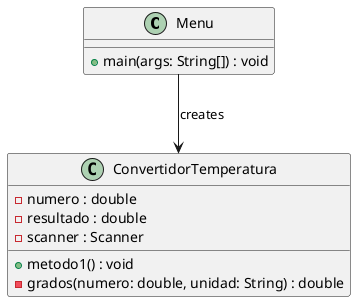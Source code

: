 @startuml

class Menu {
    + main(args: String[]) : void
}

class ConvertidorTemperatura {
    - numero : double
    - resultado : double
    - scanner : Scanner

    + metodo1() : void
    - grados(numero: double, unidad: String) : double
}

Menu --> ConvertidorTemperatura : creates

@enduml

